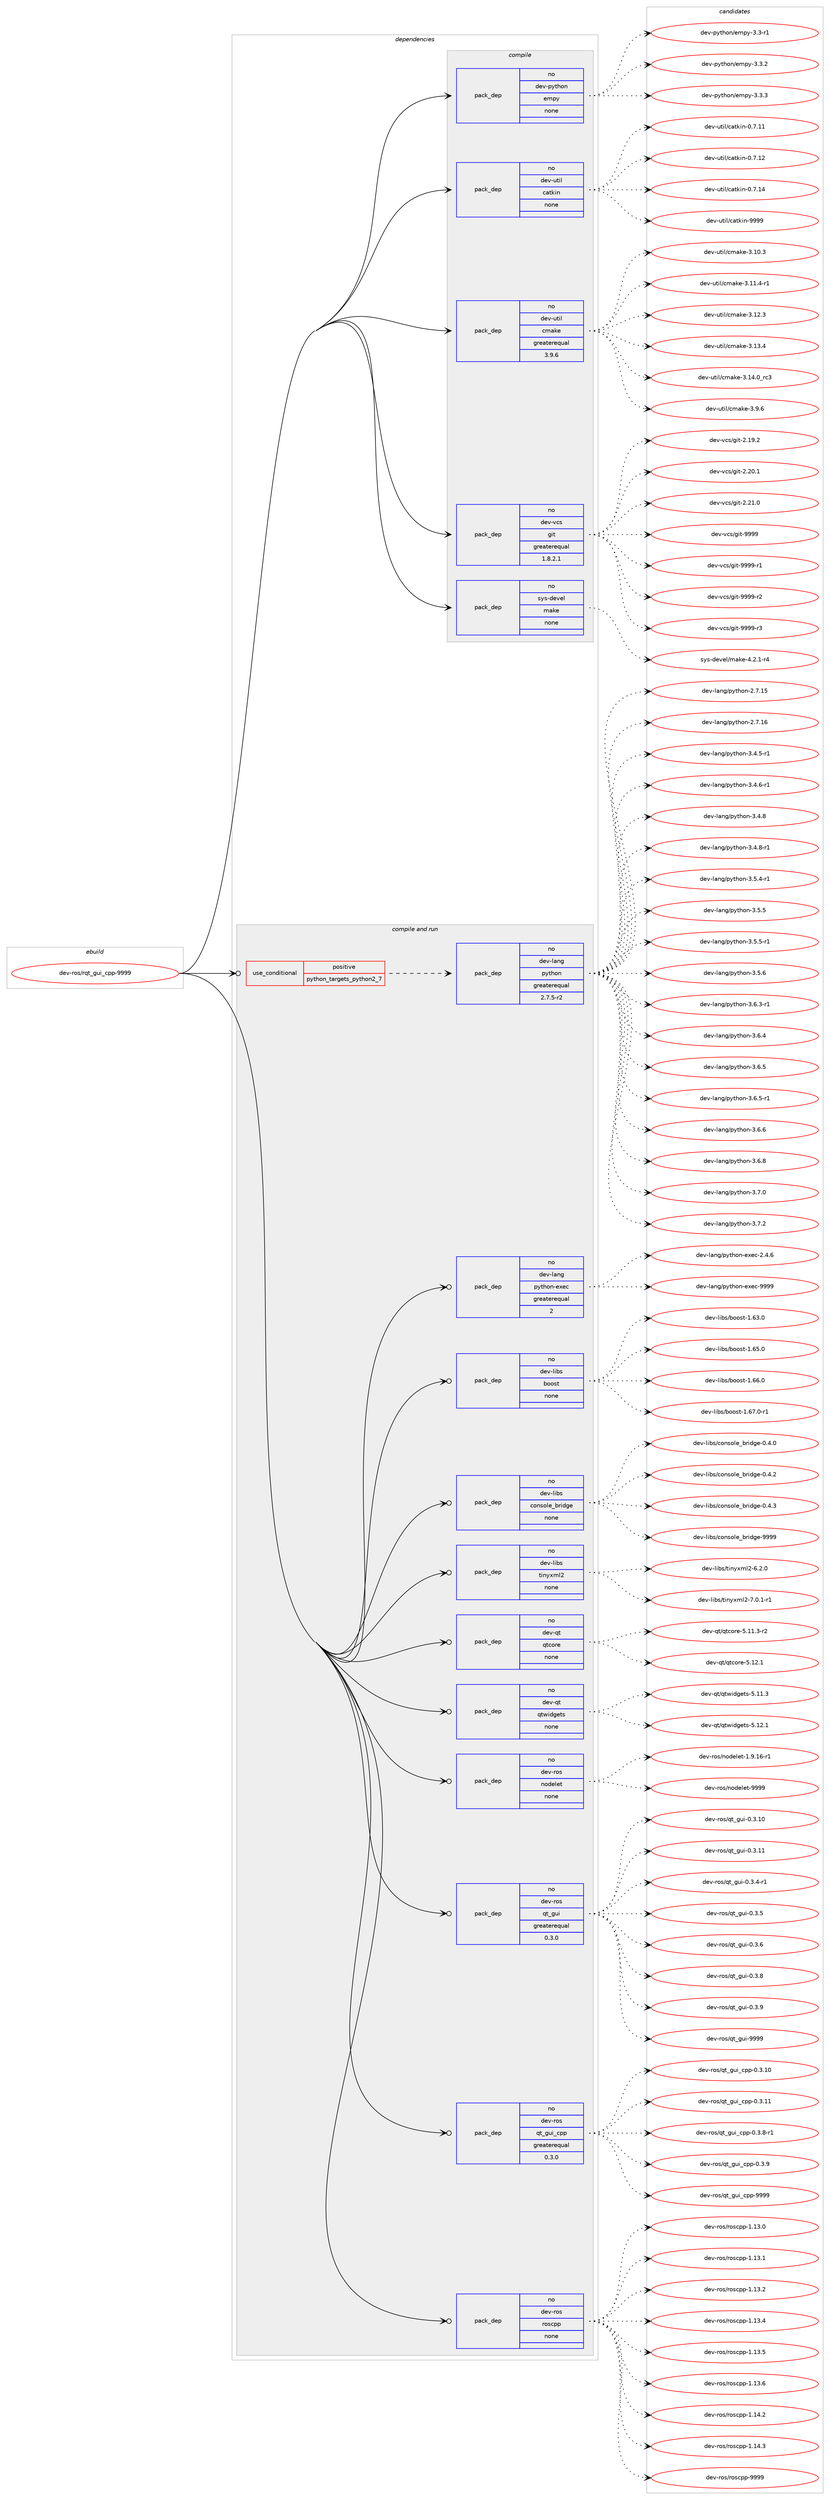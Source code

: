 digraph prolog {

# *************
# Graph options
# *************

newrank=true;
concentrate=true;
compound=true;
graph [rankdir=LR,fontname=Helvetica,fontsize=10,ranksep=1.5];#, ranksep=2.5, nodesep=0.2];
edge  [arrowhead=vee];
node  [fontname=Helvetica,fontsize=10];

# **********
# The ebuild
# **********

subgraph cluster_leftcol {
color=gray;
rank=same;
label=<<i>ebuild</i>>;
id [label="dev-ros/rqt_gui_cpp-9999", color=red, width=4, href="../dev-ros/rqt_gui_cpp-9999.svg"];
}

# ****************
# The dependencies
# ****************

subgraph cluster_midcol {
color=gray;
label=<<i>dependencies</i>>;
subgraph cluster_compile {
fillcolor="#eeeeee";
style=filled;
label=<<i>compile</i>>;
subgraph pack1055404 {
dependency1469289 [label=<<TABLE BORDER="0" CELLBORDER="1" CELLSPACING="0" CELLPADDING="4" WIDTH="220"><TR><TD ROWSPAN="6" CELLPADDING="30">pack_dep</TD></TR><TR><TD WIDTH="110">no</TD></TR><TR><TD>dev-python</TD></TR><TR><TD>empy</TD></TR><TR><TD>none</TD></TR><TR><TD></TD></TR></TABLE>>, shape=none, color=blue];
}
id:e -> dependency1469289:w [weight=20,style="solid",arrowhead="vee"];
subgraph pack1055405 {
dependency1469290 [label=<<TABLE BORDER="0" CELLBORDER="1" CELLSPACING="0" CELLPADDING="4" WIDTH="220"><TR><TD ROWSPAN="6" CELLPADDING="30">pack_dep</TD></TR><TR><TD WIDTH="110">no</TD></TR><TR><TD>dev-util</TD></TR><TR><TD>catkin</TD></TR><TR><TD>none</TD></TR><TR><TD></TD></TR></TABLE>>, shape=none, color=blue];
}
id:e -> dependency1469290:w [weight=20,style="solid",arrowhead="vee"];
subgraph pack1055406 {
dependency1469291 [label=<<TABLE BORDER="0" CELLBORDER="1" CELLSPACING="0" CELLPADDING="4" WIDTH="220"><TR><TD ROWSPAN="6" CELLPADDING="30">pack_dep</TD></TR><TR><TD WIDTH="110">no</TD></TR><TR><TD>dev-util</TD></TR><TR><TD>cmake</TD></TR><TR><TD>greaterequal</TD></TR><TR><TD>3.9.6</TD></TR></TABLE>>, shape=none, color=blue];
}
id:e -> dependency1469291:w [weight=20,style="solid",arrowhead="vee"];
subgraph pack1055407 {
dependency1469292 [label=<<TABLE BORDER="0" CELLBORDER="1" CELLSPACING="0" CELLPADDING="4" WIDTH="220"><TR><TD ROWSPAN="6" CELLPADDING="30">pack_dep</TD></TR><TR><TD WIDTH="110">no</TD></TR><TR><TD>dev-vcs</TD></TR><TR><TD>git</TD></TR><TR><TD>greaterequal</TD></TR><TR><TD>1.8.2.1</TD></TR></TABLE>>, shape=none, color=blue];
}
id:e -> dependency1469292:w [weight=20,style="solid",arrowhead="vee"];
subgraph pack1055408 {
dependency1469293 [label=<<TABLE BORDER="0" CELLBORDER="1" CELLSPACING="0" CELLPADDING="4" WIDTH="220"><TR><TD ROWSPAN="6" CELLPADDING="30">pack_dep</TD></TR><TR><TD WIDTH="110">no</TD></TR><TR><TD>sys-devel</TD></TR><TR><TD>make</TD></TR><TR><TD>none</TD></TR><TR><TD></TD></TR></TABLE>>, shape=none, color=blue];
}
id:e -> dependency1469293:w [weight=20,style="solid",arrowhead="vee"];
}
subgraph cluster_compileandrun {
fillcolor="#eeeeee";
style=filled;
label=<<i>compile and run</i>>;
subgraph cond390495 {
dependency1469294 [label=<<TABLE BORDER="0" CELLBORDER="1" CELLSPACING="0" CELLPADDING="4"><TR><TD ROWSPAN="3" CELLPADDING="10">use_conditional</TD></TR><TR><TD>positive</TD></TR><TR><TD>python_targets_python2_7</TD></TR></TABLE>>, shape=none, color=red];
subgraph pack1055409 {
dependency1469295 [label=<<TABLE BORDER="0" CELLBORDER="1" CELLSPACING="0" CELLPADDING="4" WIDTH="220"><TR><TD ROWSPAN="6" CELLPADDING="30">pack_dep</TD></TR><TR><TD WIDTH="110">no</TD></TR><TR><TD>dev-lang</TD></TR><TR><TD>python</TD></TR><TR><TD>greaterequal</TD></TR><TR><TD>2.7.5-r2</TD></TR></TABLE>>, shape=none, color=blue];
}
dependency1469294:e -> dependency1469295:w [weight=20,style="dashed",arrowhead="vee"];
}
id:e -> dependency1469294:w [weight=20,style="solid",arrowhead="odotvee"];
subgraph pack1055410 {
dependency1469296 [label=<<TABLE BORDER="0" CELLBORDER="1" CELLSPACING="0" CELLPADDING="4" WIDTH="220"><TR><TD ROWSPAN="6" CELLPADDING="30">pack_dep</TD></TR><TR><TD WIDTH="110">no</TD></TR><TR><TD>dev-lang</TD></TR><TR><TD>python-exec</TD></TR><TR><TD>greaterequal</TD></TR><TR><TD>2</TD></TR></TABLE>>, shape=none, color=blue];
}
id:e -> dependency1469296:w [weight=20,style="solid",arrowhead="odotvee"];
subgraph pack1055411 {
dependency1469297 [label=<<TABLE BORDER="0" CELLBORDER="1" CELLSPACING="0" CELLPADDING="4" WIDTH="220"><TR><TD ROWSPAN="6" CELLPADDING="30">pack_dep</TD></TR><TR><TD WIDTH="110">no</TD></TR><TR><TD>dev-libs</TD></TR><TR><TD>boost</TD></TR><TR><TD>none</TD></TR><TR><TD></TD></TR></TABLE>>, shape=none, color=blue];
}
id:e -> dependency1469297:w [weight=20,style="solid",arrowhead="odotvee"];
subgraph pack1055412 {
dependency1469298 [label=<<TABLE BORDER="0" CELLBORDER="1" CELLSPACING="0" CELLPADDING="4" WIDTH="220"><TR><TD ROWSPAN="6" CELLPADDING="30">pack_dep</TD></TR><TR><TD WIDTH="110">no</TD></TR><TR><TD>dev-libs</TD></TR><TR><TD>console_bridge</TD></TR><TR><TD>none</TD></TR><TR><TD></TD></TR></TABLE>>, shape=none, color=blue];
}
id:e -> dependency1469298:w [weight=20,style="solid",arrowhead="odotvee"];
subgraph pack1055413 {
dependency1469299 [label=<<TABLE BORDER="0" CELLBORDER="1" CELLSPACING="0" CELLPADDING="4" WIDTH="220"><TR><TD ROWSPAN="6" CELLPADDING="30">pack_dep</TD></TR><TR><TD WIDTH="110">no</TD></TR><TR><TD>dev-libs</TD></TR><TR><TD>tinyxml2</TD></TR><TR><TD>none</TD></TR><TR><TD></TD></TR></TABLE>>, shape=none, color=blue];
}
id:e -> dependency1469299:w [weight=20,style="solid",arrowhead="odotvee"];
subgraph pack1055414 {
dependency1469300 [label=<<TABLE BORDER="0" CELLBORDER="1" CELLSPACING="0" CELLPADDING="4" WIDTH="220"><TR><TD ROWSPAN="6" CELLPADDING="30">pack_dep</TD></TR><TR><TD WIDTH="110">no</TD></TR><TR><TD>dev-qt</TD></TR><TR><TD>qtcore</TD></TR><TR><TD>none</TD></TR><TR><TD></TD></TR></TABLE>>, shape=none, color=blue];
}
id:e -> dependency1469300:w [weight=20,style="solid",arrowhead="odotvee"];
subgraph pack1055415 {
dependency1469301 [label=<<TABLE BORDER="0" CELLBORDER="1" CELLSPACING="0" CELLPADDING="4" WIDTH="220"><TR><TD ROWSPAN="6" CELLPADDING="30">pack_dep</TD></TR><TR><TD WIDTH="110">no</TD></TR><TR><TD>dev-qt</TD></TR><TR><TD>qtwidgets</TD></TR><TR><TD>none</TD></TR><TR><TD></TD></TR></TABLE>>, shape=none, color=blue];
}
id:e -> dependency1469301:w [weight=20,style="solid",arrowhead="odotvee"];
subgraph pack1055416 {
dependency1469302 [label=<<TABLE BORDER="0" CELLBORDER="1" CELLSPACING="0" CELLPADDING="4" WIDTH="220"><TR><TD ROWSPAN="6" CELLPADDING="30">pack_dep</TD></TR><TR><TD WIDTH="110">no</TD></TR><TR><TD>dev-ros</TD></TR><TR><TD>nodelet</TD></TR><TR><TD>none</TD></TR><TR><TD></TD></TR></TABLE>>, shape=none, color=blue];
}
id:e -> dependency1469302:w [weight=20,style="solid",arrowhead="odotvee"];
subgraph pack1055417 {
dependency1469303 [label=<<TABLE BORDER="0" CELLBORDER="1" CELLSPACING="0" CELLPADDING="4" WIDTH="220"><TR><TD ROWSPAN="6" CELLPADDING="30">pack_dep</TD></TR><TR><TD WIDTH="110">no</TD></TR><TR><TD>dev-ros</TD></TR><TR><TD>qt_gui</TD></TR><TR><TD>greaterequal</TD></TR><TR><TD>0.3.0</TD></TR></TABLE>>, shape=none, color=blue];
}
id:e -> dependency1469303:w [weight=20,style="solid",arrowhead="odotvee"];
subgraph pack1055418 {
dependency1469304 [label=<<TABLE BORDER="0" CELLBORDER="1" CELLSPACING="0" CELLPADDING="4" WIDTH="220"><TR><TD ROWSPAN="6" CELLPADDING="30">pack_dep</TD></TR><TR><TD WIDTH="110">no</TD></TR><TR><TD>dev-ros</TD></TR><TR><TD>qt_gui_cpp</TD></TR><TR><TD>greaterequal</TD></TR><TR><TD>0.3.0</TD></TR></TABLE>>, shape=none, color=blue];
}
id:e -> dependency1469304:w [weight=20,style="solid",arrowhead="odotvee"];
subgraph pack1055419 {
dependency1469305 [label=<<TABLE BORDER="0" CELLBORDER="1" CELLSPACING="0" CELLPADDING="4" WIDTH="220"><TR><TD ROWSPAN="6" CELLPADDING="30">pack_dep</TD></TR><TR><TD WIDTH="110">no</TD></TR><TR><TD>dev-ros</TD></TR><TR><TD>roscpp</TD></TR><TR><TD>none</TD></TR><TR><TD></TD></TR></TABLE>>, shape=none, color=blue];
}
id:e -> dependency1469305:w [weight=20,style="solid",arrowhead="odotvee"];
}
subgraph cluster_run {
fillcolor="#eeeeee";
style=filled;
label=<<i>run</i>>;
}
}

# **************
# The candidates
# **************

subgraph cluster_choices {
rank=same;
color=gray;
label=<<i>candidates</i>>;

subgraph choice1055404 {
color=black;
nodesep=1;
choice1001011184511212111610411111047101109112121455146514511449 [label="dev-python/empy-3.3-r1", color=red, width=4,href="../dev-python/empy-3.3-r1.svg"];
choice1001011184511212111610411111047101109112121455146514650 [label="dev-python/empy-3.3.2", color=red, width=4,href="../dev-python/empy-3.3.2.svg"];
choice1001011184511212111610411111047101109112121455146514651 [label="dev-python/empy-3.3.3", color=red, width=4,href="../dev-python/empy-3.3.3.svg"];
dependency1469289:e -> choice1001011184511212111610411111047101109112121455146514511449:w [style=dotted,weight="100"];
dependency1469289:e -> choice1001011184511212111610411111047101109112121455146514650:w [style=dotted,weight="100"];
dependency1469289:e -> choice1001011184511212111610411111047101109112121455146514651:w [style=dotted,weight="100"];
}
subgraph choice1055405 {
color=black;
nodesep=1;
choice1001011184511711610510847999711610710511045484655464949 [label="dev-util/catkin-0.7.11", color=red, width=4,href="../dev-util/catkin-0.7.11.svg"];
choice1001011184511711610510847999711610710511045484655464950 [label="dev-util/catkin-0.7.12", color=red, width=4,href="../dev-util/catkin-0.7.12.svg"];
choice1001011184511711610510847999711610710511045484655464952 [label="dev-util/catkin-0.7.14", color=red, width=4,href="../dev-util/catkin-0.7.14.svg"];
choice100101118451171161051084799971161071051104557575757 [label="dev-util/catkin-9999", color=red, width=4,href="../dev-util/catkin-9999.svg"];
dependency1469290:e -> choice1001011184511711610510847999711610710511045484655464949:w [style=dotted,weight="100"];
dependency1469290:e -> choice1001011184511711610510847999711610710511045484655464950:w [style=dotted,weight="100"];
dependency1469290:e -> choice1001011184511711610510847999711610710511045484655464952:w [style=dotted,weight="100"];
dependency1469290:e -> choice100101118451171161051084799971161071051104557575757:w [style=dotted,weight="100"];
}
subgraph choice1055406 {
color=black;
nodesep=1;
choice1001011184511711610510847991099710710145514649484651 [label="dev-util/cmake-3.10.3", color=red, width=4,href="../dev-util/cmake-3.10.3.svg"];
choice10010111845117116105108479910997107101455146494946524511449 [label="dev-util/cmake-3.11.4-r1", color=red, width=4,href="../dev-util/cmake-3.11.4-r1.svg"];
choice1001011184511711610510847991099710710145514649504651 [label="dev-util/cmake-3.12.3", color=red, width=4,href="../dev-util/cmake-3.12.3.svg"];
choice1001011184511711610510847991099710710145514649514652 [label="dev-util/cmake-3.13.4", color=red, width=4,href="../dev-util/cmake-3.13.4.svg"];
choice1001011184511711610510847991099710710145514649524648951149951 [label="dev-util/cmake-3.14.0_rc3", color=red, width=4,href="../dev-util/cmake-3.14.0_rc3.svg"];
choice10010111845117116105108479910997107101455146574654 [label="dev-util/cmake-3.9.6", color=red, width=4,href="../dev-util/cmake-3.9.6.svg"];
dependency1469291:e -> choice1001011184511711610510847991099710710145514649484651:w [style=dotted,weight="100"];
dependency1469291:e -> choice10010111845117116105108479910997107101455146494946524511449:w [style=dotted,weight="100"];
dependency1469291:e -> choice1001011184511711610510847991099710710145514649504651:w [style=dotted,weight="100"];
dependency1469291:e -> choice1001011184511711610510847991099710710145514649514652:w [style=dotted,weight="100"];
dependency1469291:e -> choice1001011184511711610510847991099710710145514649524648951149951:w [style=dotted,weight="100"];
dependency1469291:e -> choice10010111845117116105108479910997107101455146574654:w [style=dotted,weight="100"];
}
subgraph choice1055407 {
color=black;
nodesep=1;
choice10010111845118991154710310511645504649574650 [label="dev-vcs/git-2.19.2", color=red, width=4,href="../dev-vcs/git-2.19.2.svg"];
choice10010111845118991154710310511645504650484649 [label="dev-vcs/git-2.20.1", color=red, width=4,href="../dev-vcs/git-2.20.1.svg"];
choice10010111845118991154710310511645504650494648 [label="dev-vcs/git-2.21.0", color=red, width=4,href="../dev-vcs/git-2.21.0.svg"];
choice1001011184511899115471031051164557575757 [label="dev-vcs/git-9999", color=red, width=4,href="../dev-vcs/git-9999.svg"];
choice10010111845118991154710310511645575757574511449 [label="dev-vcs/git-9999-r1", color=red, width=4,href="../dev-vcs/git-9999-r1.svg"];
choice10010111845118991154710310511645575757574511450 [label="dev-vcs/git-9999-r2", color=red, width=4,href="../dev-vcs/git-9999-r2.svg"];
choice10010111845118991154710310511645575757574511451 [label="dev-vcs/git-9999-r3", color=red, width=4,href="../dev-vcs/git-9999-r3.svg"];
dependency1469292:e -> choice10010111845118991154710310511645504649574650:w [style=dotted,weight="100"];
dependency1469292:e -> choice10010111845118991154710310511645504650484649:w [style=dotted,weight="100"];
dependency1469292:e -> choice10010111845118991154710310511645504650494648:w [style=dotted,weight="100"];
dependency1469292:e -> choice1001011184511899115471031051164557575757:w [style=dotted,weight="100"];
dependency1469292:e -> choice10010111845118991154710310511645575757574511449:w [style=dotted,weight="100"];
dependency1469292:e -> choice10010111845118991154710310511645575757574511450:w [style=dotted,weight="100"];
dependency1469292:e -> choice10010111845118991154710310511645575757574511451:w [style=dotted,weight="100"];
}
subgraph choice1055408 {
color=black;
nodesep=1;
choice1151211154510010111810110847109971071014552465046494511452 [label="sys-devel/make-4.2.1-r4", color=red, width=4,href="../sys-devel/make-4.2.1-r4.svg"];
dependency1469293:e -> choice1151211154510010111810110847109971071014552465046494511452:w [style=dotted,weight="100"];
}
subgraph choice1055409 {
color=black;
nodesep=1;
choice10010111845108971101034711212111610411111045504655464953 [label="dev-lang/python-2.7.15", color=red, width=4,href="../dev-lang/python-2.7.15.svg"];
choice10010111845108971101034711212111610411111045504655464954 [label="dev-lang/python-2.7.16", color=red, width=4,href="../dev-lang/python-2.7.16.svg"];
choice1001011184510897110103471121211161041111104551465246534511449 [label="dev-lang/python-3.4.5-r1", color=red, width=4,href="../dev-lang/python-3.4.5-r1.svg"];
choice1001011184510897110103471121211161041111104551465246544511449 [label="dev-lang/python-3.4.6-r1", color=red, width=4,href="../dev-lang/python-3.4.6-r1.svg"];
choice100101118451089711010347112121116104111110455146524656 [label="dev-lang/python-3.4.8", color=red, width=4,href="../dev-lang/python-3.4.8.svg"];
choice1001011184510897110103471121211161041111104551465246564511449 [label="dev-lang/python-3.4.8-r1", color=red, width=4,href="../dev-lang/python-3.4.8-r1.svg"];
choice1001011184510897110103471121211161041111104551465346524511449 [label="dev-lang/python-3.5.4-r1", color=red, width=4,href="../dev-lang/python-3.5.4-r1.svg"];
choice100101118451089711010347112121116104111110455146534653 [label="dev-lang/python-3.5.5", color=red, width=4,href="../dev-lang/python-3.5.5.svg"];
choice1001011184510897110103471121211161041111104551465346534511449 [label="dev-lang/python-3.5.5-r1", color=red, width=4,href="../dev-lang/python-3.5.5-r1.svg"];
choice100101118451089711010347112121116104111110455146534654 [label="dev-lang/python-3.5.6", color=red, width=4,href="../dev-lang/python-3.5.6.svg"];
choice1001011184510897110103471121211161041111104551465446514511449 [label="dev-lang/python-3.6.3-r1", color=red, width=4,href="../dev-lang/python-3.6.3-r1.svg"];
choice100101118451089711010347112121116104111110455146544652 [label="dev-lang/python-3.6.4", color=red, width=4,href="../dev-lang/python-3.6.4.svg"];
choice100101118451089711010347112121116104111110455146544653 [label="dev-lang/python-3.6.5", color=red, width=4,href="../dev-lang/python-3.6.5.svg"];
choice1001011184510897110103471121211161041111104551465446534511449 [label="dev-lang/python-3.6.5-r1", color=red, width=4,href="../dev-lang/python-3.6.5-r1.svg"];
choice100101118451089711010347112121116104111110455146544654 [label="dev-lang/python-3.6.6", color=red, width=4,href="../dev-lang/python-3.6.6.svg"];
choice100101118451089711010347112121116104111110455146544656 [label="dev-lang/python-3.6.8", color=red, width=4,href="../dev-lang/python-3.6.8.svg"];
choice100101118451089711010347112121116104111110455146554648 [label="dev-lang/python-3.7.0", color=red, width=4,href="../dev-lang/python-3.7.0.svg"];
choice100101118451089711010347112121116104111110455146554650 [label="dev-lang/python-3.7.2", color=red, width=4,href="../dev-lang/python-3.7.2.svg"];
dependency1469295:e -> choice10010111845108971101034711212111610411111045504655464953:w [style=dotted,weight="100"];
dependency1469295:e -> choice10010111845108971101034711212111610411111045504655464954:w [style=dotted,weight="100"];
dependency1469295:e -> choice1001011184510897110103471121211161041111104551465246534511449:w [style=dotted,weight="100"];
dependency1469295:e -> choice1001011184510897110103471121211161041111104551465246544511449:w [style=dotted,weight="100"];
dependency1469295:e -> choice100101118451089711010347112121116104111110455146524656:w [style=dotted,weight="100"];
dependency1469295:e -> choice1001011184510897110103471121211161041111104551465246564511449:w [style=dotted,weight="100"];
dependency1469295:e -> choice1001011184510897110103471121211161041111104551465346524511449:w [style=dotted,weight="100"];
dependency1469295:e -> choice100101118451089711010347112121116104111110455146534653:w [style=dotted,weight="100"];
dependency1469295:e -> choice1001011184510897110103471121211161041111104551465346534511449:w [style=dotted,weight="100"];
dependency1469295:e -> choice100101118451089711010347112121116104111110455146534654:w [style=dotted,weight="100"];
dependency1469295:e -> choice1001011184510897110103471121211161041111104551465446514511449:w [style=dotted,weight="100"];
dependency1469295:e -> choice100101118451089711010347112121116104111110455146544652:w [style=dotted,weight="100"];
dependency1469295:e -> choice100101118451089711010347112121116104111110455146544653:w [style=dotted,weight="100"];
dependency1469295:e -> choice1001011184510897110103471121211161041111104551465446534511449:w [style=dotted,weight="100"];
dependency1469295:e -> choice100101118451089711010347112121116104111110455146544654:w [style=dotted,weight="100"];
dependency1469295:e -> choice100101118451089711010347112121116104111110455146544656:w [style=dotted,weight="100"];
dependency1469295:e -> choice100101118451089711010347112121116104111110455146554648:w [style=dotted,weight="100"];
dependency1469295:e -> choice100101118451089711010347112121116104111110455146554650:w [style=dotted,weight="100"];
}
subgraph choice1055410 {
color=black;
nodesep=1;
choice1001011184510897110103471121211161041111104510112010199455046524654 [label="dev-lang/python-exec-2.4.6", color=red, width=4,href="../dev-lang/python-exec-2.4.6.svg"];
choice10010111845108971101034711212111610411111045101120101994557575757 [label="dev-lang/python-exec-9999", color=red, width=4,href="../dev-lang/python-exec-9999.svg"];
dependency1469296:e -> choice1001011184510897110103471121211161041111104510112010199455046524654:w [style=dotted,weight="100"];
dependency1469296:e -> choice10010111845108971101034711212111610411111045101120101994557575757:w [style=dotted,weight="100"];
}
subgraph choice1055411 {
color=black;
nodesep=1;
choice1001011184510810598115479811111111511645494654514648 [label="dev-libs/boost-1.63.0", color=red, width=4,href="../dev-libs/boost-1.63.0.svg"];
choice1001011184510810598115479811111111511645494654534648 [label="dev-libs/boost-1.65.0", color=red, width=4,href="../dev-libs/boost-1.65.0.svg"];
choice1001011184510810598115479811111111511645494654544648 [label="dev-libs/boost-1.66.0", color=red, width=4,href="../dev-libs/boost-1.66.0.svg"];
choice10010111845108105981154798111111115116454946545546484511449 [label="dev-libs/boost-1.67.0-r1", color=red, width=4,href="../dev-libs/boost-1.67.0-r1.svg"];
dependency1469297:e -> choice1001011184510810598115479811111111511645494654514648:w [style=dotted,weight="100"];
dependency1469297:e -> choice1001011184510810598115479811111111511645494654534648:w [style=dotted,weight="100"];
dependency1469297:e -> choice1001011184510810598115479811111111511645494654544648:w [style=dotted,weight="100"];
dependency1469297:e -> choice10010111845108105981154798111111115116454946545546484511449:w [style=dotted,weight="100"];
}
subgraph choice1055412 {
color=black;
nodesep=1;
choice100101118451081059811547991111101151111081019598114105100103101454846524648 [label="dev-libs/console_bridge-0.4.0", color=red, width=4,href="../dev-libs/console_bridge-0.4.0.svg"];
choice100101118451081059811547991111101151111081019598114105100103101454846524650 [label="dev-libs/console_bridge-0.4.2", color=red, width=4,href="../dev-libs/console_bridge-0.4.2.svg"];
choice100101118451081059811547991111101151111081019598114105100103101454846524651 [label="dev-libs/console_bridge-0.4.3", color=red, width=4,href="../dev-libs/console_bridge-0.4.3.svg"];
choice1001011184510810598115479911111011511110810195981141051001031014557575757 [label="dev-libs/console_bridge-9999", color=red, width=4,href="../dev-libs/console_bridge-9999.svg"];
dependency1469298:e -> choice100101118451081059811547991111101151111081019598114105100103101454846524648:w [style=dotted,weight="100"];
dependency1469298:e -> choice100101118451081059811547991111101151111081019598114105100103101454846524650:w [style=dotted,weight="100"];
dependency1469298:e -> choice100101118451081059811547991111101151111081019598114105100103101454846524651:w [style=dotted,weight="100"];
dependency1469298:e -> choice1001011184510810598115479911111011511110810195981141051001031014557575757:w [style=dotted,weight="100"];
}
subgraph choice1055413 {
color=black;
nodesep=1;
choice10010111845108105981154711610511012112010910850455446504648 [label="dev-libs/tinyxml2-6.2.0", color=red, width=4,href="../dev-libs/tinyxml2-6.2.0.svg"];
choice100101118451081059811547116105110121120109108504555464846494511449 [label="dev-libs/tinyxml2-7.0.1-r1", color=red, width=4,href="../dev-libs/tinyxml2-7.0.1-r1.svg"];
dependency1469299:e -> choice10010111845108105981154711610511012112010910850455446504648:w [style=dotted,weight="100"];
dependency1469299:e -> choice100101118451081059811547116105110121120109108504555464846494511449:w [style=dotted,weight="100"];
}
subgraph choice1055414 {
color=black;
nodesep=1;
choice100101118451131164711311699111114101455346494946514511450 [label="dev-qt/qtcore-5.11.3-r2", color=red, width=4,href="../dev-qt/qtcore-5.11.3-r2.svg"];
choice10010111845113116471131169911111410145534649504649 [label="dev-qt/qtcore-5.12.1", color=red, width=4,href="../dev-qt/qtcore-5.12.1.svg"];
dependency1469300:e -> choice100101118451131164711311699111114101455346494946514511450:w [style=dotted,weight="100"];
dependency1469300:e -> choice10010111845113116471131169911111410145534649504649:w [style=dotted,weight="100"];
}
subgraph choice1055415 {
color=black;
nodesep=1;
choice100101118451131164711311611910510010310111611545534649494651 [label="dev-qt/qtwidgets-5.11.3", color=red, width=4,href="../dev-qt/qtwidgets-5.11.3.svg"];
choice100101118451131164711311611910510010310111611545534649504649 [label="dev-qt/qtwidgets-5.12.1", color=red, width=4,href="../dev-qt/qtwidgets-5.12.1.svg"];
dependency1469301:e -> choice100101118451131164711311611910510010310111611545534649494651:w [style=dotted,weight="100"];
dependency1469301:e -> choice100101118451131164711311611910510010310111611545534649504649:w [style=dotted,weight="100"];
}
subgraph choice1055416 {
color=black;
nodesep=1;
choice1001011184511411111547110111100101108101116454946574649544511449 [label="dev-ros/nodelet-1.9.16-r1", color=red, width=4,href="../dev-ros/nodelet-1.9.16-r1.svg"];
choice10010111845114111115471101111001011081011164557575757 [label="dev-ros/nodelet-9999", color=red, width=4,href="../dev-ros/nodelet-9999.svg"];
dependency1469302:e -> choice1001011184511411111547110111100101108101116454946574649544511449:w [style=dotted,weight="100"];
dependency1469302:e -> choice10010111845114111115471101111001011081011164557575757:w [style=dotted,weight="100"];
}
subgraph choice1055417 {
color=black;
nodesep=1;
choice10010111845114111115471131169510311710545484651464948 [label="dev-ros/qt_gui-0.3.10", color=red, width=4,href="../dev-ros/qt_gui-0.3.10.svg"];
choice10010111845114111115471131169510311710545484651464949 [label="dev-ros/qt_gui-0.3.11", color=red, width=4,href="../dev-ros/qt_gui-0.3.11.svg"];
choice1001011184511411111547113116951031171054548465146524511449 [label="dev-ros/qt_gui-0.3.4-r1", color=red, width=4,href="../dev-ros/qt_gui-0.3.4-r1.svg"];
choice100101118451141111154711311695103117105454846514653 [label="dev-ros/qt_gui-0.3.5", color=red, width=4,href="../dev-ros/qt_gui-0.3.5.svg"];
choice100101118451141111154711311695103117105454846514654 [label="dev-ros/qt_gui-0.3.6", color=red, width=4,href="../dev-ros/qt_gui-0.3.6.svg"];
choice100101118451141111154711311695103117105454846514656 [label="dev-ros/qt_gui-0.3.8", color=red, width=4,href="../dev-ros/qt_gui-0.3.8.svg"];
choice100101118451141111154711311695103117105454846514657 [label="dev-ros/qt_gui-0.3.9", color=red, width=4,href="../dev-ros/qt_gui-0.3.9.svg"];
choice1001011184511411111547113116951031171054557575757 [label="dev-ros/qt_gui-9999", color=red, width=4,href="../dev-ros/qt_gui-9999.svg"];
dependency1469303:e -> choice10010111845114111115471131169510311710545484651464948:w [style=dotted,weight="100"];
dependency1469303:e -> choice10010111845114111115471131169510311710545484651464949:w [style=dotted,weight="100"];
dependency1469303:e -> choice1001011184511411111547113116951031171054548465146524511449:w [style=dotted,weight="100"];
dependency1469303:e -> choice100101118451141111154711311695103117105454846514653:w [style=dotted,weight="100"];
dependency1469303:e -> choice100101118451141111154711311695103117105454846514654:w [style=dotted,weight="100"];
dependency1469303:e -> choice100101118451141111154711311695103117105454846514656:w [style=dotted,weight="100"];
dependency1469303:e -> choice100101118451141111154711311695103117105454846514657:w [style=dotted,weight="100"];
dependency1469303:e -> choice1001011184511411111547113116951031171054557575757:w [style=dotted,weight="100"];
}
subgraph choice1055418 {
color=black;
nodesep=1;
choice100101118451141111154711311695103117105959911211245484651464948 [label="dev-ros/qt_gui_cpp-0.3.10", color=red, width=4,href="../dev-ros/qt_gui_cpp-0.3.10.svg"];
choice100101118451141111154711311695103117105959911211245484651464949 [label="dev-ros/qt_gui_cpp-0.3.11", color=red, width=4,href="../dev-ros/qt_gui_cpp-0.3.11.svg"];
choice10010111845114111115471131169510311710595991121124548465146564511449 [label="dev-ros/qt_gui_cpp-0.3.8-r1", color=red, width=4,href="../dev-ros/qt_gui_cpp-0.3.8-r1.svg"];
choice1001011184511411111547113116951031171059599112112454846514657 [label="dev-ros/qt_gui_cpp-0.3.9", color=red, width=4,href="../dev-ros/qt_gui_cpp-0.3.9.svg"];
choice10010111845114111115471131169510311710595991121124557575757 [label="dev-ros/qt_gui_cpp-9999", color=red, width=4,href="../dev-ros/qt_gui_cpp-9999.svg"];
dependency1469304:e -> choice100101118451141111154711311695103117105959911211245484651464948:w [style=dotted,weight="100"];
dependency1469304:e -> choice100101118451141111154711311695103117105959911211245484651464949:w [style=dotted,weight="100"];
dependency1469304:e -> choice10010111845114111115471131169510311710595991121124548465146564511449:w [style=dotted,weight="100"];
dependency1469304:e -> choice1001011184511411111547113116951031171059599112112454846514657:w [style=dotted,weight="100"];
dependency1469304:e -> choice10010111845114111115471131169510311710595991121124557575757:w [style=dotted,weight="100"];
}
subgraph choice1055419 {
color=black;
nodesep=1;
choice10010111845114111115471141111159911211245494649514648 [label="dev-ros/roscpp-1.13.0", color=red, width=4,href="../dev-ros/roscpp-1.13.0.svg"];
choice10010111845114111115471141111159911211245494649514649 [label="dev-ros/roscpp-1.13.1", color=red, width=4,href="../dev-ros/roscpp-1.13.1.svg"];
choice10010111845114111115471141111159911211245494649514650 [label="dev-ros/roscpp-1.13.2", color=red, width=4,href="../dev-ros/roscpp-1.13.2.svg"];
choice10010111845114111115471141111159911211245494649514652 [label="dev-ros/roscpp-1.13.4", color=red, width=4,href="../dev-ros/roscpp-1.13.4.svg"];
choice10010111845114111115471141111159911211245494649514653 [label="dev-ros/roscpp-1.13.5", color=red, width=4,href="../dev-ros/roscpp-1.13.5.svg"];
choice10010111845114111115471141111159911211245494649514654 [label="dev-ros/roscpp-1.13.6", color=red, width=4,href="../dev-ros/roscpp-1.13.6.svg"];
choice10010111845114111115471141111159911211245494649524650 [label="dev-ros/roscpp-1.14.2", color=red, width=4,href="../dev-ros/roscpp-1.14.2.svg"];
choice10010111845114111115471141111159911211245494649524651 [label="dev-ros/roscpp-1.14.3", color=red, width=4,href="../dev-ros/roscpp-1.14.3.svg"];
choice1001011184511411111547114111115991121124557575757 [label="dev-ros/roscpp-9999", color=red, width=4,href="../dev-ros/roscpp-9999.svg"];
dependency1469305:e -> choice10010111845114111115471141111159911211245494649514648:w [style=dotted,weight="100"];
dependency1469305:e -> choice10010111845114111115471141111159911211245494649514649:w [style=dotted,weight="100"];
dependency1469305:e -> choice10010111845114111115471141111159911211245494649514650:w [style=dotted,weight="100"];
dependency1469305:e -> choice10010111845114111115471141111159911211245494649514652:w [style=dotted,weight="100"];
dependency1469305:e -> choice10010111845114111115471141111159911211245494649514653:w [style=dotted,weight="100"];
dependency1469305:e -> choice10010111845114111115471141111159911211245494649514654:w [style=dotted,weight="100"];
dependency1469305:e -> choice10010111845114111115471141111159911211245494649524650:w [style=dotted,weight="100"];
dependency1469305:e -> choice10010111845114111115471141111159911211245494649524651:w [style=dotted,weight="100"];
dependency1469305:e -> choice1001011184511411111547114111115991121124557575757:w [style=dotted,weight="100"];
}
}

}
